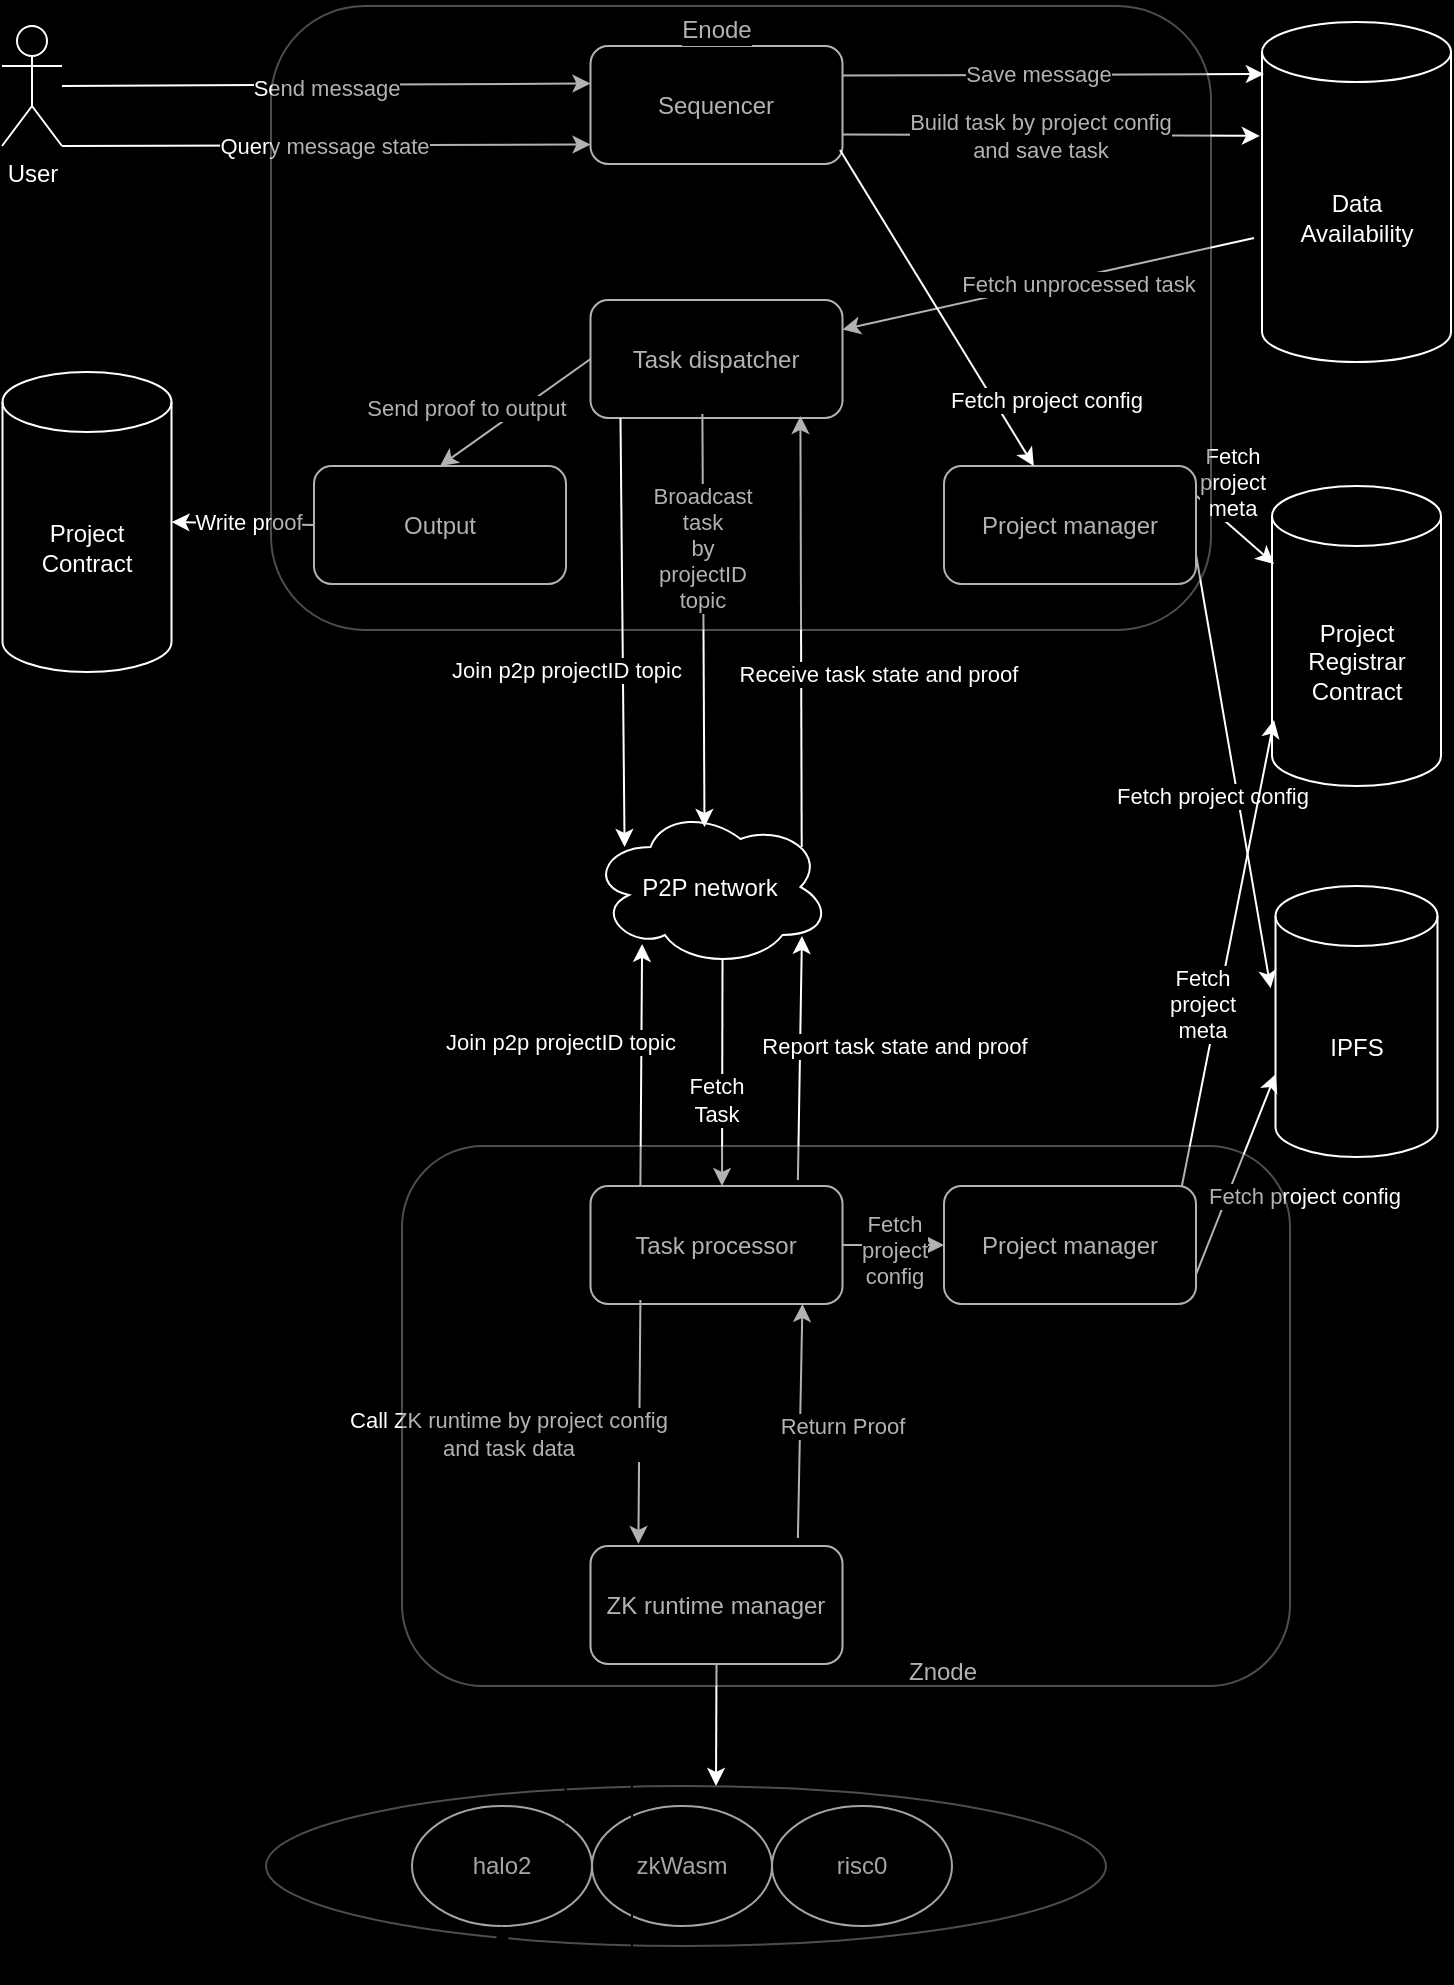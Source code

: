 <mxfile version="23.0.1" type="device">
  <diagram name="第 1 页" id="A09lGtO91ABeVb0lPZ-M">
    <mxGraphModel dx="1026" dy="1856" grid="1" gridSize="10" guides="1" tooltips="1" connect="1" arrows="1" fold="1" page="1" pageScale="1" pageWidth="827" pageHeight="1169" background="#000000" math="0" shadow="0">
      <root>
        <mxCell id="0" />
        <mxCell id="1" parent="0" />
        <mxCell id="P-kxANTKAj5TKY9pIXBq-1" value="User" style="shape=umlActor;verticalLabelPosition=bottom;verticalAlign=top;html=1;outlineConnect=0;strokeColor=#FFFFFF;fillColor=#000000;fontColor=#FFFFFF;labelBackgroundColor=#000000;" parent="1" vertex="1">
          <mxGeometry x="10" y="10" width="30" height="60" as="geometry" />
        </mxCell>
        <mxCell id="P-kxANTKAj5TKY9pIXBq-3" value="Sequencer" style="rounded=1;whiteSpace=wrap;html=1;fontColor=#FFFFFF;labelBackgroundColor=#000000;fillColor=#000000;strokeColor=#FFFFFF;" parent="1" vertex="1">
          <mxGeometry x="304.25" y="20" width="126" height="59" as="geometry" />
        </mxCell>
        <mxCell id="P-kxANTKAj5TKY9pIXBq-4" value="" style="endArrow=classic;html=1;rounded=0;strokeColor=#FFFFFF;fontColor=#FFFFFF;labelBackgroundColor=#000000;entryX=0;entryY=0.25;entryDx=0;entryDy=0;" parent="1" edge="1">
          <mxGeometry width="50" height="50" relative="1" as="geometry">
            <mxPoint x="40" y="40" as="sourcePoint" />
            <mxPoint x="304.25" y="38.75" as="targetPoint" />
          </mxGeometry>
        </mxCell>
        <mxCell id="P-kxANTKAj5TKY9pIXBq-5" value="&lt;font style=&quot;&quot;&gt;Send message&lt;/font&gt;" style="edgeLabel;html=1;align=center;verticalAlign=middle;resizable=0;points=[];fontColor=#FFFFFF;labelBackgroundColor=#000000;" parent="P-kxANTKAj5TKY9pIXBq-4" vertex="1" connectable="0">
          <mxGeometry y="-1" relative="1" as="geometry">
            <mxPoint as="offset" />
          </mxGeometry>
        </mxCell>
        <mxCell id="P-kxANTKAj5TKY9pIXBq-6" value="Data &lt;br&gt;Availability" style="shape=cylinder3;whiteSpace=wrap;html=1;boundedLbl=1;backgroundOutline=1;size=15;fontColor=#FFFFFF;labelBackgroundColor=#000000;strokeColor=#FFFFFF;fillColor=#000000;" parent="1" vertex="1">
          <mxGeometry x="640" y="8" width="94.5" height="170" as="geometry" />
        </mxCell>
        <mxCell id="P-kxANTKAj5TKY9pIXBq-10" value="" style="endArrow=classic;html=1;rounded=0;exitX=1;exitY=0.25;exitDx=0;exitDy=0;entryX=0.01;entryY=0.153;entryDx=0;entryDy=0;entryPerimeter=0;fontColor=#FFFFFF;labelBackgroundColor=#000000;strokeColor=#FFFFFF;" parent="1" source="P-kxANTKAj5TKY9pIXBq-3" target="P-kxANTKAj5TKY9pIXBq-6" edge="1">
          <mxGeometry width="50" height="50" relative="1" as="geometry">
            <mxPoint x="450" y="190" as="sourcePoint" />
            <mxPoint x="700" y="340" as="targetPoint" />
          </mxGeometry>
        </mxCell>
        <mxCell id="P-kxANTKAj5TKY9pIXBq-11" value="Save message" style="edgeLabel;html=1;align=center;verticalAlign=middle;resizable=0;points=[];fontColor=#FFFFFF;labelBackgroundColor=#000000;" parent="P-kxANTKAj5TKY9pIXBq-10" vertex="1" connectable="0">
          <mxGeometry x="-0.074" y="1" relative="1" as="geometry">
            <mxPoint as="offset" />
          </mxGeometry>
        </mxCell>
        <mxCell id="P-kxANTKAj5TKY9pIXBq-12" value="" style="endArrow=classic;html=1;rounded=0;exitX=1;exitY=1;exitDx=0;exitDy=0;exitPerimeter=0;fontColor=#FFFFFF;labelBackgroundColor=#000000;strokeColor=#FFFFFF;entryX=0;entryY=0.75;entryDx=0;entryDy=0;" parent="1" source="P-kxANTKAj5TKY9pIXBq-1" edge="1">
          <mxGeometry width="50" height="50" relative="1" as="geometry">
            <mxPoint x="40" y="75" as="sourcePoint" />
            <mxPoint x="304.25" y="69.25" as="targetPoint" />
          </mxGeometry>
        </mxCell>
        <mxCell id="P-kxANTKAj5TKY9pIXBq-13" value="Query message state" style="edgeLabel;html=1;align=center;verticalAlign=middle;resizable=0;points=[];fontColor=#FFFFFF;labelBackgroundColor=#000000;" parent="P-kxANTKAj5TKY9pIXBq-12" vertex="1" connectable="0">
          <mxGeometry x="-0.247" relative="1" as="geometry">
            <mxPoint x="31" as="offset" />
          </mxGeometry>
        </mxCell>
        <mxCell id="P-kxANTKAj5TKY9pIXBq-16" value="Task dispatcher" style="rounded=1;whiteSpace=wrap;html=1;fontColor=#FFFFFF;labelBackgroundColor=#000000;strokeColor=#FFFFFF;fillColor=#000000;" parent="1" vertex="1">
          <mxGeometry x="304.25" y="147" width="126" height="59" as="geometry" />
        </mxCell>
        <mxCell id="P-kxANTKAj5TKY9pIXBq-17" value="" style="endArrow=classic;html=1;rounded=0;entryX=1;entryY=0.25;entryDx=0;entryDy=0;exitX=-0.042;exitY=0.635;exitDx=0;exitDy=0;exitPerimeter=0;fontColor=#FFFFFF;labelBackgroundColor=#000000;strokeColor=#FFFFFF;" parent="1" source="P-kxANTKAj5TKY9pIXBq-6" target="P-kxANTKAj5TKY9pIXBq-16" edge="1">
          <mxGeometry width="50" height="50" relative="1" as="geometry">
            <mxPoint x="700" y="410" as="sourcePoint" />
            <mxPoint x="420" y="261.75" as="targetPoint" />
          </mxGeometry>
        </mxCell>
        <mxCell id="P-kxANTKAj5TKY9pIXBq-18" value="Fetch&amp;nbsp;unprocessed task" style="edgeLabel;html=1;align=center;verticalAlign=middle;resizable=0;points=[];fontColor=#FFFFFF;labelBackgroundColor=#000000;" parent="P-kxANTKAj5TKY9pIXBq-17" vertex="1" connectable="0">
          <mxGeometry x="0.167" relative="1" as="geometry">
            <mxPoint x="32" y="-4" as="offset" />
          </mxGeometry>
        </mxCell>
        <mxCell id="P-kxANTKAj5TKY9pIXBq-19" value="P2P network" style="ellipse;shape=cloud;whiteSpace=wrap;html=1;fontColor=#FFFFFF;labelBackgroundColor=#000000;fillColor=#000000;strokeColor=#FFFFFF;" parent="1" vertex="1">
          <mxGeometry x="304.25" y="400.5" width="120" height="80" as="geometry" />
        </mxCell>
        <mxCell id="P-kxANTKAj5TKY9pIXBq-20" value="" style="endArrow=classic;html=1;rounded=0;entryX=0.475;entryY=0.125;entryDx=0;entryDy=0;entryPerimeter=0;exitX=0.444;exitY=0.966;exitDx=0;exitDy=0;exitPerimeter=0;fontColor=#FFFFFF;labelBackgroundColor=#000000;strokeColor=#FFFFFF;" parent="1" source="P-kxANTKAj5TKY9pIXBq-16" target="P-kxANTKAj5TKY9pIXBq-19" edge="1">
          <mxGeometry width="50" height="50" relative="1" as="geometry">
            <mxPoint x="218" y="161" as="sourcePoint" />
            <mxPoint x="340" y="480" as="targetPoint" />
          </mxGeometry>
        </mxCell>
        <mxCell id="P-kxANTKAj5TKY9pIXBq-21" value="Broadcast&lt;br&gt;task&lt;br&gt;by&lt;br&gt;projectID&lt;br&gt;topic" style="edgeLabel;html=1;align=center;verticalAlign=middle;resizable=0;points=[];fontColor=#FFFFFF;labelBackgroundColor=#000000;" parent="P-kxANTKAj5TKY9pIXBq-20" vertex="1" connectable="0">
          <mxGeometry x="0.021" relative="1" as="geometry">
            <mxPoint x="-1" y="-39" as="offset" />
          </mxGeometry>
        </mxCell>
        <mxCell id="P-kxANTKAj5TKY9pIXBq-22" value="" style="endArrow=classic;html=1;rounded=0;exitX=0.88;exitY=0.25;exitDx=0;exitDy=0;exitPerimeter=0;entryX=0.833;entryY=0.983;entryDx=0;entryDy=0;entryPerimeter=0;fontColor=#FFFFFF;labelBackgroundColor=#000000;strokeColor=#FFFFFF;" parent="1" source="P-kxANTKAj5TKY9pIXBq-19" target="P-kxANTKAj5TKY9pIXBq-16" edge="1">
          <mxGeometry width="50" height="50" relative="1" as="geometry">
            <mxPoint x="379" y="396" as="sourcePoint" />
            <mxPoint x="270" y="170" as="targetPoint" />
          </mxGeometry>
        </mxCell>
        <mxCell id="P-kxANTKAj5TKY9pIXBq-23" value="Receive task state and proof" style="edgeLabel;html=1;align=center;verticalAlign=middle;resizable=0;points=[];fontColor=#FFFFFF;labelBackgroundColor=#000000;" parent="P-kxANTKAj5TKY9pIXBq-22" vertex="1" connectable="0">
          <mxGeometry x="-0.049" y="-1" relative="1" as="geometry">
            <mxPoint x="37" y="16" as="offset" />
          </mxGeometry>
        </mxCell>
        <mxCell id="P-kxANTKAj5TKY9pIXBq-24" value="" style="endArrow=classic;html=1;rounded=0;fontColor=#FFFFFF;labelBackgroundColor=#000000;strokeColor=#FFFFFF;entryX=-0.011;entryY=0.335;entryDx=0;entryDy=0;entryPerimeter=0;exitX=1;exitY=0.75;exitDx=0;exitDy=0;" parent="1" target="P-kxANTKAj5TKY9pIXBq-6" edge="1" source="P-kxANTKAj5TKY9pIXBq-3">
          <mxGeometry width="50" height="50" relative="1" as="geometry">
            <mxPoint x="380" y="120" as="sourcePoint" />
            <mxPoint x="480" y="120" as="targetPoint" />
          </mxGeometry>
        </mxCell>
        <mxCell id="P-kxANTKAj5TKY9pIXBq-25" value="Build task by project config&lt;br&gt;and save task" style="edgeLabel;html=1;align=center;verticalAlign=middle;resizable=0;points=[];fontColor=#FFFFFF;labelBackgroundColor=#000000;" parent="P-kxANTKAj5TKY9pIXBq-24" vertex="1" connectable="0">
          <mxGeometry x="-0.052" relative="1" as="geometry">
            <mxPoint as="offset" />
          </mxGeometry>
        </mxCell>
        <mxCell id="P-kxANTKAj5TKY9pIXBq-26" value="Task&amp;nbsp;processor" style="rounded=1;whiteSpace=wrap;html=1;fontColor=#FFFFFF;labelBackgroundColor=#000000;fillColor=#000000;strokeColor=#FFFFFF;" parent="1" vertex="1">
          <mxGeometry x="304.25" y="590" width="126" height="59" as="geometry" />
        </mxCell>
        <mxCell id="P-kxANTKAj5TKY9pIXBq-27" value="" style="endArrow=classic;html=1;rounded=0;exitX=0.55;exitY=0.95;exitDx=0;exitDy=0;exitPerimeter=0;fontColor=#FFFFFF;labelBackgroundColor=#000000;strokeColor=#FFFFFF;" parent="1" source="P-kxANTKAj5TKY9pIXBq-19" edge="1">
          <mxGeometry width="50" height="50" relative="1" as="geometry">
            <mxPoint x="320" y="460" as="sourcePoint" />
            <mxPoint x="370" y="590" as="targetPoint" />
          </mxGeometry>
        </mxCell>
        <mxCell id="P-kxANTKAj5TKY9pIXBq-29" value="Fetch&lt;br&gt;Task" style="edgeLabel;html=1;align=center;verticalAlign=middle;resizable=0;points=[];fontColor=#FFFFFF;labelBackgroundColor=#000000;" parent="P-kxANTKAj5TKY9pIXBq-27" vertex="1" connectable="0">
          <mxGeometry x="-0.012" y="-2" relative="1" as="geometry">
            <mxPoint x="-1" y="14" as="offset" />
          </mxGeometry>
        </mxCell>
        <mxCell id="P-kxANTKAj5TKY9pIXBq-30" value="" style="endArrow=classic;html=1;rounded=0;entryX=0.881;entryY=0.806;entryDx=0;entryDy=0;entryPerimeter=0;exitX=0.823;exitY=-0.051;exitDx=0;exitDy=0;exitPerimeter=0;fontColor=#FFFFFF;labelBackgroundColor=#000000;strokeColor=#FFFFFF;" parent="1" source="P-kxANTKAj5TKY9pIXBq-26" target="P-kxANTKAj5TKY9pIXBq-19" edge="1">
          <mxGeometry width="50" height="50" relative="1" as="geometry">
            <mxPoint x="130" y="380" as="sourcePoint" />
            <mxPoint x="160" y="440" as="targetPoint" />
          </mxGeometry>
        </mxCell>
        <mxCell id="P-kxANTKAj5TKY9pIXBq-31" value="Report task state and proof" style="edgeLabel;html=1;align=center;verticalAlign=middle;resizable=0;points=[];fontColor=#FFFFFF;labelBackgroundColor=#000000;" parent="P-kxANTKAj5TKY9pIXBq-30" vertex="1" connectable="0">
          <mxGeometry x="0.06" y="1" relative="1" as="geometry">
            <mxPoint x="48" y="-3" as="offset" />
          </mxGeometry>
        </mxCell>
        <mxCell id="P-kxANTKAj5TKY9pIXBq-34" value="halo2" style="ellipse;whiteSpace=wrap;html=1;fontColor=#FFFFFF;labelBackgroundColor=#000000;fillColor=#000000;strokeColor=#FFFFFF;" parent="1" vertex="1">
          <mxGeometry x="215" y="900" width="90" height="60" as="geometry" />
        </mxCell>
        <mxCell id="P-kxANTKAj5TKY9pIXBq-36" value="zkWasm" style="ellipse;whiteSpace=wrap;html=1;fontColor=#FFFFFF;labelBackgroundColor=#000000;fillColor=#000000;strokeColor=#FFFFFF;" parent="1" vertex="1">
          <mxGeometry x="305" y="900" width="90" height="60" as="geometry" />
        </mxCell>
        <mxCell id="P-kxANTKAj5TKY9pIXBq-37" value="risc0" style="ellipse;whiteSpace=wrap;html=1;fontColor=#FFFFFF;labelBackgroundColor=#000000;fillColor=#000000;strokeColor=#FFFFFF;" parent="1" vertex="1">
          <mxGeometry x="395" y="900" width="90" height="60" as="geometry" />
        </mxCell>
        <mxCell id="P-kxANTKAj5TKY9pIXBq-38" value="" style="ellipse;whiteSpace=wrap;html=1;opacity=30;shadow=1;fontColor=#FFFFFF;labelBackgroundColor=#000000;fillColor=#000000;strokeColor=#FFFFFF;strokeWidth=1;" parent="1" vertex="1">
          <mxGeometry x="142" y="890" width="420" height="80" as="geometry" />
        </mxCell>
        <mxCell id="P-kxANTKAj5TKY9pIXBq-41" value="ZK runtime manager" style="rounded=1;whiteSpace=wrap;html=1;fontColor=#FFFFFF;labelBackgroundColor=#000000;fillColor=#000000;strokeColor=#FFFFFF;" parent="1" vertex="1">
          <mxGeometry x="304.25" y="770" width="126" height="59" as="geometry" />
        </mxCell>
        <mxCell id="P-kxANTKAj5TKY9pIXBq-42" value="" style="endArrow=classic;html=1;rounded=0;exitX=0.5;exitY=1;exitDx=0;exitDy=0;fontColor=#FFFFFF;labelBackgroundColor=#000000;strokeColor=#FFFFFF;" parent="1" source="P-kxANTKAj5TKY9pIXBq-41" edge="1">
          <mxGeometry width="50" height="50" relative="1" as="geometry">
            <mxPoint x="-3" y="769" as="sourcePoint" />
            <mxPoint x="367" y="890" as="targetPoint" />
          </mxGeometry>
        </mxCell>
        <mxCell id="P-kxANTKAj5TKY9pIXBq-43" value="" style="endArrow=classic;html=1;rounded=0;entryX=0.19;entryY=-0.017;entryDx=0;entryDy=0;entryPerimeter=0;exitX=0.198;exitY=0.966;exitDx=0;exitDy=0;exitPerimeter=0;fontColor=#FFFFFF;labelBackgroundColor=#000000;strokeColor=#FFFFFF;" parent="1" source="P-kxANTKAj5TKY9pIXBq-26" target="P-kxANTKAj5TKY9pIXBq-41" edge="1">
          <mxGeometry width="50" height="50" relative="1" as="geometry">
            <mxPoint x="239" y="613" as="sourcePoint" />
            <mxPoint x="19" y="703" as="targetPoint" />
          </mxGeometry>
        </mxCell>
        <mxCell id="P-kxANTKAj5TKY9pIXBq-44" value="Call ZK runtime by project config &lt;br&gt;and task data" style="edgeLabel;html=1;align=center;verticalAlign=middle;resizable=0;points=[];fontColor=#FFFFFF;labelBackgroundColor=#000000;" parent="P-kxANTKAj5TKY9pIXBq-43" vertex="1" connectable="0">
          <mxGeometry x="-0.429" y="3" relative="1" as="geometry">
            <mxPoint x="-69" y="32" as="offset" />
          </mxGeometry>
        </mxCell>
        <mxCell id="P-kxANTKAj5TKY9pIXBq-45" value="Project manager" style="rounded=1;whiteSpace=wrap;html=1;fontColor=#FFFFFF;labelBackgroundColor=#000000;fillColor=#000000;strokeColor=#FFFFFF;" parent="1" vertex="1">
          <mxGeometry x="481" y="230" width="126" height="59" as="geometry" />
        </mxCell>
        <mxCell id="P-kxANTKAj5TKY9pIXBq-46" value="" style="endArrow=classic;html=1;rounded=0;exitX=1;exitY=0.5;exitDx=0;exitDy=0;fontColor=#FFFFFF;labelBackgroundColor=#000000;strokeColor=#FFFFFF;entryX=0;entryY=0.5;entryDx=0;entryDy=0;" parent="1" source="P-kxANTKAj5TKY9pIXBq-26" target="UP-G3eTPMFQIpMaofVEP-8" edge="1">
          <mxGeometry width="50" height="50" relative="1" as="geometry">
            <mxPoint x="569" y="743" as="sourcePoint" />
            <mxPoint x="590" y="600" as="targetPoint" />
          </mxGeometry>
        </mxCell>
        <mxCell id="P-kxANTKAj5TKY9pIXBq-47" value="Fetch&lt;br&gt;project&lt;br&gt;config" style="edgeLabel;html=1;align=center;verticalAlign=middle;resizable=0;points=[];fontColor=#FFFFFF;labelBackgroundColor=#000000;" parent="P-kxANTKAj5TKY9pIXBq-46" vertex="1" connectable="0">
          <mxGeometry x="-0.04" relative="1" as="geometry">
            <mxPoint x="1" y="2" as="offset" />
          </mxGeometry>
        </mxCell>
        <mxCell id="P-kxANTKAj5TKY9pIXBq-48" value="" style="endArrow=classic;html=1;rounded=0;entryX=0.841;entryY=1;entryDx=0;entryDy=0;entryPerimeter=0;exitX=0.823;exitY=-0.068;exitDx=0;exitDy=0;exitPerimeter=0;fontColor=#FFFFFF;labelBackgroundColor=#000000;strokeColor=#FFFFFF;" parent="1" source="P-kxANTKAj5TKY9pIXBq-41" target="P-kxANTKAj5TKY9pIXBq-26" edge="1">
          <mxGeometry width="50" height="50" relative="1" as="geometry">
            <mxPoint x="250" y="730" as="sourcePoint" />
            <mxPoint x="549" y="703" as="targetPoint" />
          </mxGeometry>
        </mxCell>
        <mxCell id="P-kxANTKAj5TKY9pIXBq-49" value="Return Proof" style="edgeLabel;html=1;align=center;verticalAlign=middle;resizable=0;points=[];fontColor=#FFFFFF;labelBackgroundColor=#000000;" parent="P-kxANTKAj5TKY9pIXBq-48" vertex="1" connectable="0">
          <mxGeometry x="-0.042" y="-2" relative="1" as="geometry">
            <mxPoint x="19" as="offset" />
          </mxGeometry>
        </mxCell>
        <mxCell id="P-kxANTKAj5TKY9pIXBq-51" value="Output" style="rounded=1;whiteSpace=wrap;html=1;fontColor=#FFFFFF;labelBackgroundColor=#000000;fillColor=#000000;strokeColor=#FFFFFF;" parent="1" vertex="1">
          <mxGeometry x="166" y="230" width="126" height="59" as="geometry" />
        </mxCell>
        <mxCell id="P-kxANTKAj5TKY9pIXBq-52" value="" style="endArrow=classic;html=1;rounded=0;exitX=0;exitY=0.5;exitDx=0;exitDy=0;entryX=0.5;entryY=0;entryDx=0;entryDy=0;fontColor=#FFFFFF;labelBackgroundColor=#000000;strokeColor=#FFFFFF;" parent="1" source="P-kxANTKAj5TKY9pIXBq-16" target="P-kxANTKAj5TKY9pIXBq-51" edge="1">
          <mxGeometry width="50" height="50" relative="1" as="geometry">
            <mxPoint x="649" y="903" as="sourcePoint" />
            <mxPoint x="699" y="853" as="targetPoint" />
          </mxGeometry>
        </mxCell>
        <mxCell id="P-kxANTKAj5TKY9pIXBq-53" value="Send proof to output" style="edgeLabel;html=1;align=center;verticalAlign=middle;resizable=0;points=[];fontColor=#FFFFFF;labelBackgroundColor=#000000;" parent="P-kxANTKAj5TKY9pIXBq-52" vertex="1" connectable="0">
          <mxGeometry x="-0.012" y="-1" relative="1" as="geometry">
            <mxPoint x="-25" y="-1" as="offset" />
          </mxGeometry>
        </mxCell>
        <mxCell id="P-kxANTKAj5TKY9pIXBq-55" value="Project&lt;br&gt;Registrar Contract" style="shape=cylinder3;whiteSpace=wrap;html=1;boundedLbl=1;backgroundOutline=1;size=15;fontColor=#FFFFFF;labelBackgroundColor=#000000;fillColor=#000000;strokeColor=#FFFFFF;" parent="1" vertex="1">
          <mxGeometry x="645" y="240" width="84.5" height="150" as="geometry" />
        </mxCell>
        <mxCell id="P-kxANTKAj5TKY9pIXBq-60" value="IPFS" style="shape=cylinder3;whiteSpace=wrap;html=1;boundedLbl=1;backgroundOutline=1;size=15;fontColor=#FFFFFF;labelBackgroundColor=#000000;fillColor=#000000;strokeColor=#FFFFFF;" parent="1" vertex="1">
          <mxGeometry x="646.75" y="440" width="81" height="135.5" as="geometry" />
        </mxCell>
        <mxCell id="P-kxANTKAj5TKY9pIXBq-61" value="" style="endArrow=classic;html=1;rounded=0;exitX=1;exitY=0.25;exitDx=0;exitDy=0;fontColor=#FFFFFF;labelBackgroundColor=#000000;strokeColor=#FFFFFF;entryX=0.012;entryY=0.26;entryDx=0;entryDy=0;entryPerimeter=0;" parent="1" source="P-kxANTKAj5TKY9pIXBq-45" target="P-kxANTKAj5TKY9pIXBq-55" edge="1">
          <mxGeometry width="50" height="50" relative="1" as="geometry">
            <mxPoint x="617" y="923" as="sourcePoint" />
            <mxPoint x="625" y="221" as="targetPoint" />
          </mxGeometry>
        </mxCell>
        <mxCell id="P-kxANTKAj5TKY9pIXBq-62" value="Fetch&lt;br&gt;project&lt;br&gt;meta" style="edgeLabel;html=1;align=center;verticalAlign=middle;resizable=0;points=[];fontColor=#FFFFFF;labelBackgroundColor=#000000;" parent="P-kxANTKAj5TKY9pIXBq-61" vertex="1" connectable="0">
          <mxGeometry x="-0.122" y="2" relative="1" as="geometry">
            <mxPoint x="-1" y="-21" as="offset" />
          </mxGeometry>
        </mxCell>
        <mxCell id="P-kxANTKAj5TKY9pIXBq-63" value="" style="endArrow=classic;html=1;rounded=0;exitX=1;exitY=0.75;exitDx=0;exitDy=0;entryX=-0.03;entryY=0.377;entryDx=0;entryDy=0;entryPerimeter=0;fontColor=#FFFFFF;labelBackgroundColor=#000000;strokeColor=#FFFFFF;" parent="1" source="P-kxANTKAj5TKY9pIXBq-45" target="P-kxANTKAj5TKY9pIXBq-60" edge="1">
          <mxGeometry width="50" height="50" relative="1" as="geometry">
            <mxPoint x="537" y="913" as="sourcePoint" />
            <mxPoint x="708" y="567.05" as="targetPoint" />
          </mxGeometry>
        </mxCell>
        <mxCell id="P-kxANTKAj5TKY9pIXBq-64" value="Fetch project config" style="edgeLabel;html=1;align=center;verticalAlign=middle;resizable=0;points=[];fontColor=#FFFFFF;labelBackgroundColor=#000000;" parent="P-kxANTKAj5TKY9pIXBq-63" vertex="1" connectable="0">
          <mxGeometry x="0.025" y="-3" relative="1" as="geometry">
            <mxPoint x="-8" y="9" as="offset" />
          </mxGeometry>
        </mxCell>
        <mxCell id="P-kxANTKAj5TKY9pIXBq-65" value="" style="endArrow=classic;html=1;rounded=0;exitX=0;exitY=0.5;exitDx=0;exitDy=0;entryX=1;entryY=0.5;entryDx=0;entryDy=0;entryPerimeter=0;fontColor=#FFFFFF;labelBackgroundColor=#000000;strokeColor=#FFFFFF;" parent="1" source="P-kxANTKAj5TKY9pIXBq-51" target="UP-G3eTPMFQIpMaofVEP-1" edge="1">
          <mxGeometry width="50" height="50" relative="1" as="geometry">
            <mxPoint x="597" y="923" as="sourcePoint" />
            <mxPoint x="410" y="520" as="targetPoint" />
          </mxGeometry>
        </mxCell>
        <mxCell id="P-kxANTKAj5TKY9pIXBq-66" value="Write proof" style="edgeLabel;html=1;align=center;verticalAlign=middle;resizable=0;points=[];fontColor=#FFFFFF;labelBackgroundColor=#000000;" parent="P-kxANTKAj5TKY9pIXBq-65" vertex="1" connectable="0">
          <mxGeometry x="-0.337" relative="1" as="geometry">
            <mxPoint x="-10" y="-1" as="offset" />
          </mxGeometry>
        </mxCell>
        <mxCell id="P-kxANTKAj5TKY9pIXBq-68" value="Enode" style="text;html=1;align=center;verticalAlign=middle;resizable=0;points=[];autosize=1;strokeColor=none;fillColor=none;fontColor=#FFFFFF;labelBackgroundColor=#000000;" parent="1" vertex="1">
          <mxGeometry x="337.25" y="-3" width="60" height="30" as="geometry" />
        </mxCell>
        <mxCell id="P-kxANTKAj5TKY9pIXBq-69" value="" style="rounded=1;whiteSpace=wrap;html=1;opacity=30;fontColor=#FFFFFF;labelBackgroundColor=#000000;fillColor=#000000;strokeColor=#FFFFFF;" parent="1" vertex="1">
          <mxGeometry x="144.5" width="470" height="312" as="geometry" />
        </mxCell>
        <mxCell id="P-kxANTKAj5TKY9pIXBq-70" value="Znode" style="text;html=1;align=center;verticalAlign=middle;resizable=0;points=[];autosize=1;strokeColor=none;fillColor=none;fontColor=#FFFFFF;labelBackgroundColor=#000000;" parent="1" vertex="1">
          <mxGeometry x="450" y="818" width="60" height="30" as="geometry" />
        </mxCell>
        <mxCell id="P-kxANTKAj5TKY9pIXBq-72" value="" style="endArrow=classic;html=1;rounded=0;exitX=0.119;exitY=1;exitDx=0;exitDy=0;exitPerimeter=0;entryX=0.142;entryY=0.25;entryDx=0;entryDy=0;entryPerimeter=0;fontColor=#FFFFFF;labelBackgroundColor=#000000;strokeColor=#FFFFFF;" parent="1" source="P-kxANTKAj5TKY9pIXBq-16" target="P-kxANTKAj5TKY9pIXBq-19" edge="1">
          <mxGeometry width="50" height="50" relative="1" as="geometry">
            <mxPoint x="40" y="400" as="sourcePoint" />
            <mxPoint x="90" y="350" as="targetPoint" />
          </mxGeometry>
        </mxCell>
        <mxCell id="P-kxANTKAj5TKY9pIXBq-73" value="Join p2p projectID topic" style="edgeLabel;html=1;align=center;verticalAlign=middle;resizable=0;points=[];fontColor=#FFFFFF;labelBackgroundColor=#000000;" parent="P-kxANTKAj5TKY9pIXBq-72" vertex="1" connectable="0">
          <mxGeometry x="0.094" y="3" relative="1" as="geometry">
            <mxPoint x="-32" y="8" as="offset" />
          </mxGeometry>
        </mxCell>
        <mxCell id="P-kxANTKAj5TKY9pIXBq-74" value="" style="endArrow=classic;html=1;rounded=0;exitX=0.198;exitY=0;exitDx=0;exitDy=0;entryX=0.215;entryY=0.856;entryDx=0;entryDy=0;entryPerimeter=0;exitPerimeter=0;fontColor=#FFFFFF;labelBackgroundColor=#000000;strokeColor=#FFFFFF;" parent="1" source="P-kxANTKAj5TKY9pIXBq-26" target="P-kxANTKAj5TKY9pIXBq-19" edge="1">
          <mxGeometry width="50" height="50" relative="1" as="geometry">
            <mxPoint x="30" y="330" as="sourcePoint" />
            <mxPoint x="80" y="280" as="targetPoint" />
          </mxGeometry>
        </mxCell>
        <mxCell id="P-kxANTKAj5TKY9pIXBq-75" value="Join p2p projectID topic" style="edgeLabel;html=1;align=center;verticalAlign=middle;resizable=0;points=[];fontColor=#FFFFFF;labelBackgroundColor=#000000;" parent="P-kxANTKAj5TKY9pIXBq-74" vertex="1" connectable="0">
          <mxGeometry x="0.189" y="1" relative="1" as="geometry">
            <mxPoint x="-40" as="offset" />
          </mxGeometry>
        </mxCell>
        <mxCell id="UP-G3eTPMFQIpMaofVEP-1" value="Project&lt;br&gt;Contract" style="shape=cylinder3;whiteSpace=wrap;html=1;boundedLbl=1;backgroundOutline=1;size=15;fontColor=#FFFFFF;labelBackgroundColor=#000000;fillColor=#000000;strokeColor=#FFFFFF;" vertex="1" parent="1">
          <mxGeometry x="10.25" y="183" width="84.5" height="150" as="geometry" />
        </mxCell>
        <mxCell id="UP-G3eTPMFQIpMaofVEP-5" value="" style="endArrow=classic;html=1;rounded=0;exitX=0.99;exitY=0.881;exitDx=0;exitDy=0;fontColor=#FFFFFF;labelBackgroundColor=#000000;strokeColor=#FFFFFF;exitPerimeter=0;" edge="1" parent="1" source="P-kxANTKAj5TKY9pIXBq-3" target="P-kxANTKAj5TKY9pIXBq-45">
          <mxGeometry width="50" height="50" relative="1" as="geometry">
            <mxPoint x="520" y="379.25" as="sourcePoint" />
            <mxPoint x="559" y="557.25" as="targetPoint" />
          </mxGeometry>
        </mxCell>
        <mxCell id="UP-G3eTPMFQIpMaofVEP-6" value="Fetch project config" style="edgeLabel;html=1;align=center;verticalAlign=middle;resizable=0;points=[];fontColor=#FFFFFF;labelBackgroundColor=#000000;" vertex="1" connectable="0" parent="UP-G3eTPMFQIpMaofVEP-5">
          <mxGeometry x="0.025" y="-3" relative="1" as="geometry">
            <mxPoint x="56" y="42" as="offset" />
          </mxGeometry>
        </mxCell>
        <mxCell id="UP-G3eTPMFQIpMaofVEP-8" value="Project manager" style="rounded=1;whiteSpace=wrap;html=1;fontColor=#FFFFFF;labelBackgroundColor=#000000;fillColor=#000000;strokeColor=#FFFFFF;" vertex="1" parent="1">
          <mxGeometry x="481" y="590" width="126" height="59" as="geometry" />
        </mxCell>
        <mxCell id="UP-G3eTPMFQIpMaofVEP-9" value="" style="endArrow=classic;html=1;rounded=0;fontColor=#FFFFFF;labelBackgroundColor=#000000;strokeColor=#FFFFFF;exitX=0.944;exitY=0;exitDx=0;exitDy=0;exitPerimeter=0;entryX=0.012;entryY=0.78;entryDx=0;entryDy=0;entryPerimeter=0;" edge="1" parent="1" source="UP-G3eTPMFQIpMaofVEP-8" target="P-kxANTKAj5TKY9pIXBq-55">
          <mxGeometry width="50" height="50" relative="1" as="geometry">
            <mxPoint x="610" y="639" as="sourcePoint" />
            <mxPoint x="690" y="639" as="targetPoint" />
          </mxGeometry>
        </mxCell>
        <mxCell id="UP-G3eTPMFQIpMaofVEP-10" value="Fetch&lt;br&gt;project&lt;br&gt;meta" style="edgeLabel;html=1;align=center;verticalAlign=middle;resizable=0;points=[];fontColor=#FFFFFF;labelBackgroundColor=#000000;" vertex="1" connectable="0" parent="UP-G3eTPMFQIpMaofVEP-9">
          <mxGeometry x="-0.122" y="2" relative="1" as="geometry">
            <mxPoint x="-9" y="12" as="offset" />
          </mxGeometry>
        </mxCell>
        <mxCell id="UP-G3eTPMFQIpMaofVEP-12" value="" style="endArrow=classic;html=1;rounded=0;exitX=1;exitY=0.75;exitDx=0;exitDy=0;entryX=0;entryY=0;entryDx=0;entryDy=94.125;entryPerimeter=0;fontColor=#FFFFFF;labelBackgroundColor=#000000;strokeColor=#FFFFFF;" edge="1" parent="1" source="UP-G3eTPMFQIpMaofVEP-8" target="P-kxANTKAj5TKY9pIXBq-60">
          <mxGeometry width="50" height="50" relative="1" as="geometry">
            <mxPoint x="617" y="284" as="sourcePoint" />
            <mxPoint x="654" y="501" as="targetPoint" />
          </mxGeometry>
        </mxCell>
        <mxCell id="UP-G3eTPMFQIpMaofVEP-13" value="Fetch project config" style="edgeLabel;html=1;align=center;verticalAlign=middle;resizable=0;points=[];fontColor=#FFFFFF;labelBackgroundColor=#000000;" vertex="1" connectable="0" parent="UP-G3eTPMFQIpMaofVEP-12">
          <mxGeometry x="0.025" y="-3" relative="1" as="geometry">
            <mxPoint x="31" y="11" as="offset" />
          </mxGeometry>
        </mxCell>
        <mxCell id="UP-G3eTPMFQIpMaofVEP-14" style="edgeStyle=orthogonalEdgeStyle;rounded=0;orthogonalLoop=1;jettySize=auto;html=1;exitX=1;exitY=0;exitDx=0;exitDy=0;" edge="1" parent="1" source="P-kxANTKAj5TKY9pIXBq-34" target="P-kxANTKAj5TKY9pIXBq-34">
          <mxGeometry relative="1" as="geometry" />
        </mxCell>
        <mxCell id="UP-G3eTPMFQIpMaofVEP-15" value="" style="rounded=1;whiteSpace=wrap;html=1;opacity=30;fontColor=#FFFFFF;labelBackgroundColor=#000000;fillColor=#000000;strokeColor=#FFFFFF;" vertex="1" parent="1">
          <mxGeometry x="210" y="570" width="444" height="270" as="geometry" />
        </mxCell>
      </root>
    </mxGraphModel>
  </diagram>
</mxfile>
